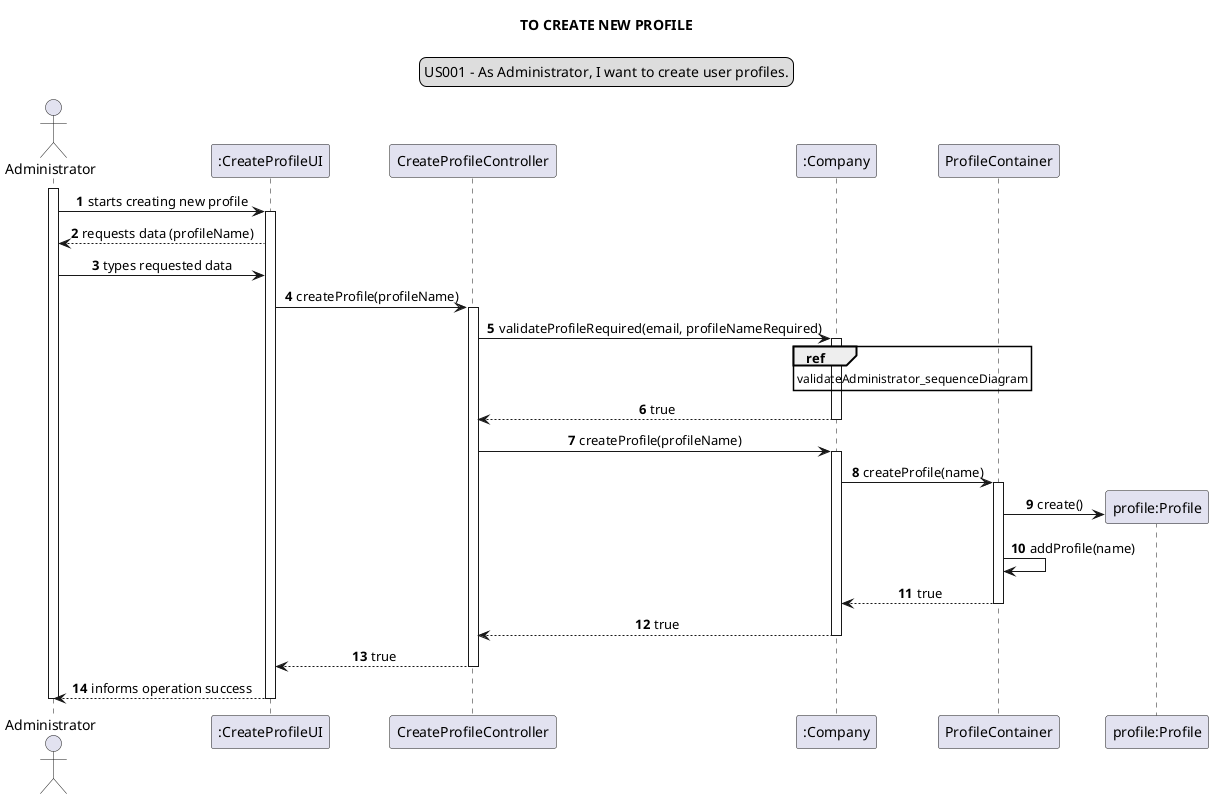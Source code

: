 @startuml

skinparam sequenceMessageAlign center
title TO CREATE NEW PROFILE
legend top
US001 - As Administrator, I want to create user profiles.
end legend
autonumber


actor Administrator as a
participant ":CreateProfileUI" as ui
participant "CreateProfileController" as ct
participant ":Company" as c
participant "ProfileContainer" as cn
participant "profile:Profile" as p


activate a
a -> ui: starts creating new profile
activate ui
ui --> a: requests data (profileName)
a -> ui: types requested data
ui -> ct: createProfile(profileName)
activate ct
ct -> c: validateProfileRequired(email, profileNameRequired)
activate c
ref over c: validateAdministrator_sequenceDiagram
c --> ct: true
deactivate c
ct -> c: createProfile(profileName)
activate c
c -> cn: createProfile(name)
activate cn
create p
cn -> p: create()
cn -> cn: addProfile(name)
cn --> c: true
deactivate cn
c --> ct: true
deactivate c
ct --> ui: true
deactivate ct
ui --> a: informs operation success
deactivate ui

deactivate a
@enduml


